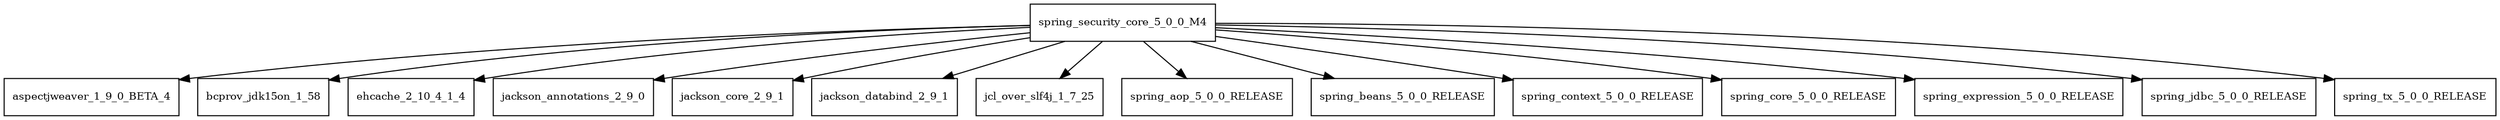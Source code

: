 digraph spring_security_core_5_0_0_M4_dependencies {
  node [shape = box, fontsize=10.0];
  spring_security_core_5_0_0_M4 -> aspectjweaver_1_9_0_BETA_4;
  spring_security_core_5_0_0_M4 -> bcprov_jdk15on_1_58;
  spring_security_core_5_0_0_M4 -> ehcache_2_10_4_1_4;
  spring_security_core_5_0_0_M4 -> jackson_annotations_2_9_0;
  spring_security_core_5_0_0_M4 -> jackson_core_2_9_1;
  spring_security_core_5_0_0_M4 -> jackson_databind_2_9_1;
  spring_security_core_5_0_0_M4 -> jcl_over_slf4j_1_7_25;
  spring_security_core_5_0_0_M4 -> spring_aop_5_0_0_RELEASE;
  spring_security_core_5_0_0_M4 -> spring_beans_5_0_0_RELEASE;
  spring_security_core_5_0_0_M4 -> spring_context_5_0_0_RELEASE;
  spring_security_core_5_0_0_M4 -> spring_core_5_0_0_RELEASE;
  spring_security_core_5_0_0_M4 -> spring_expression_5_0_0_RELEASE;
  spring_security_core_5_0_0_M4 -> spring_jdbc_5_0_0_RELEASE;
  spring_security_core_5_0_0_M4 -> spring_tx_5_0_0_RELEASE;
}
